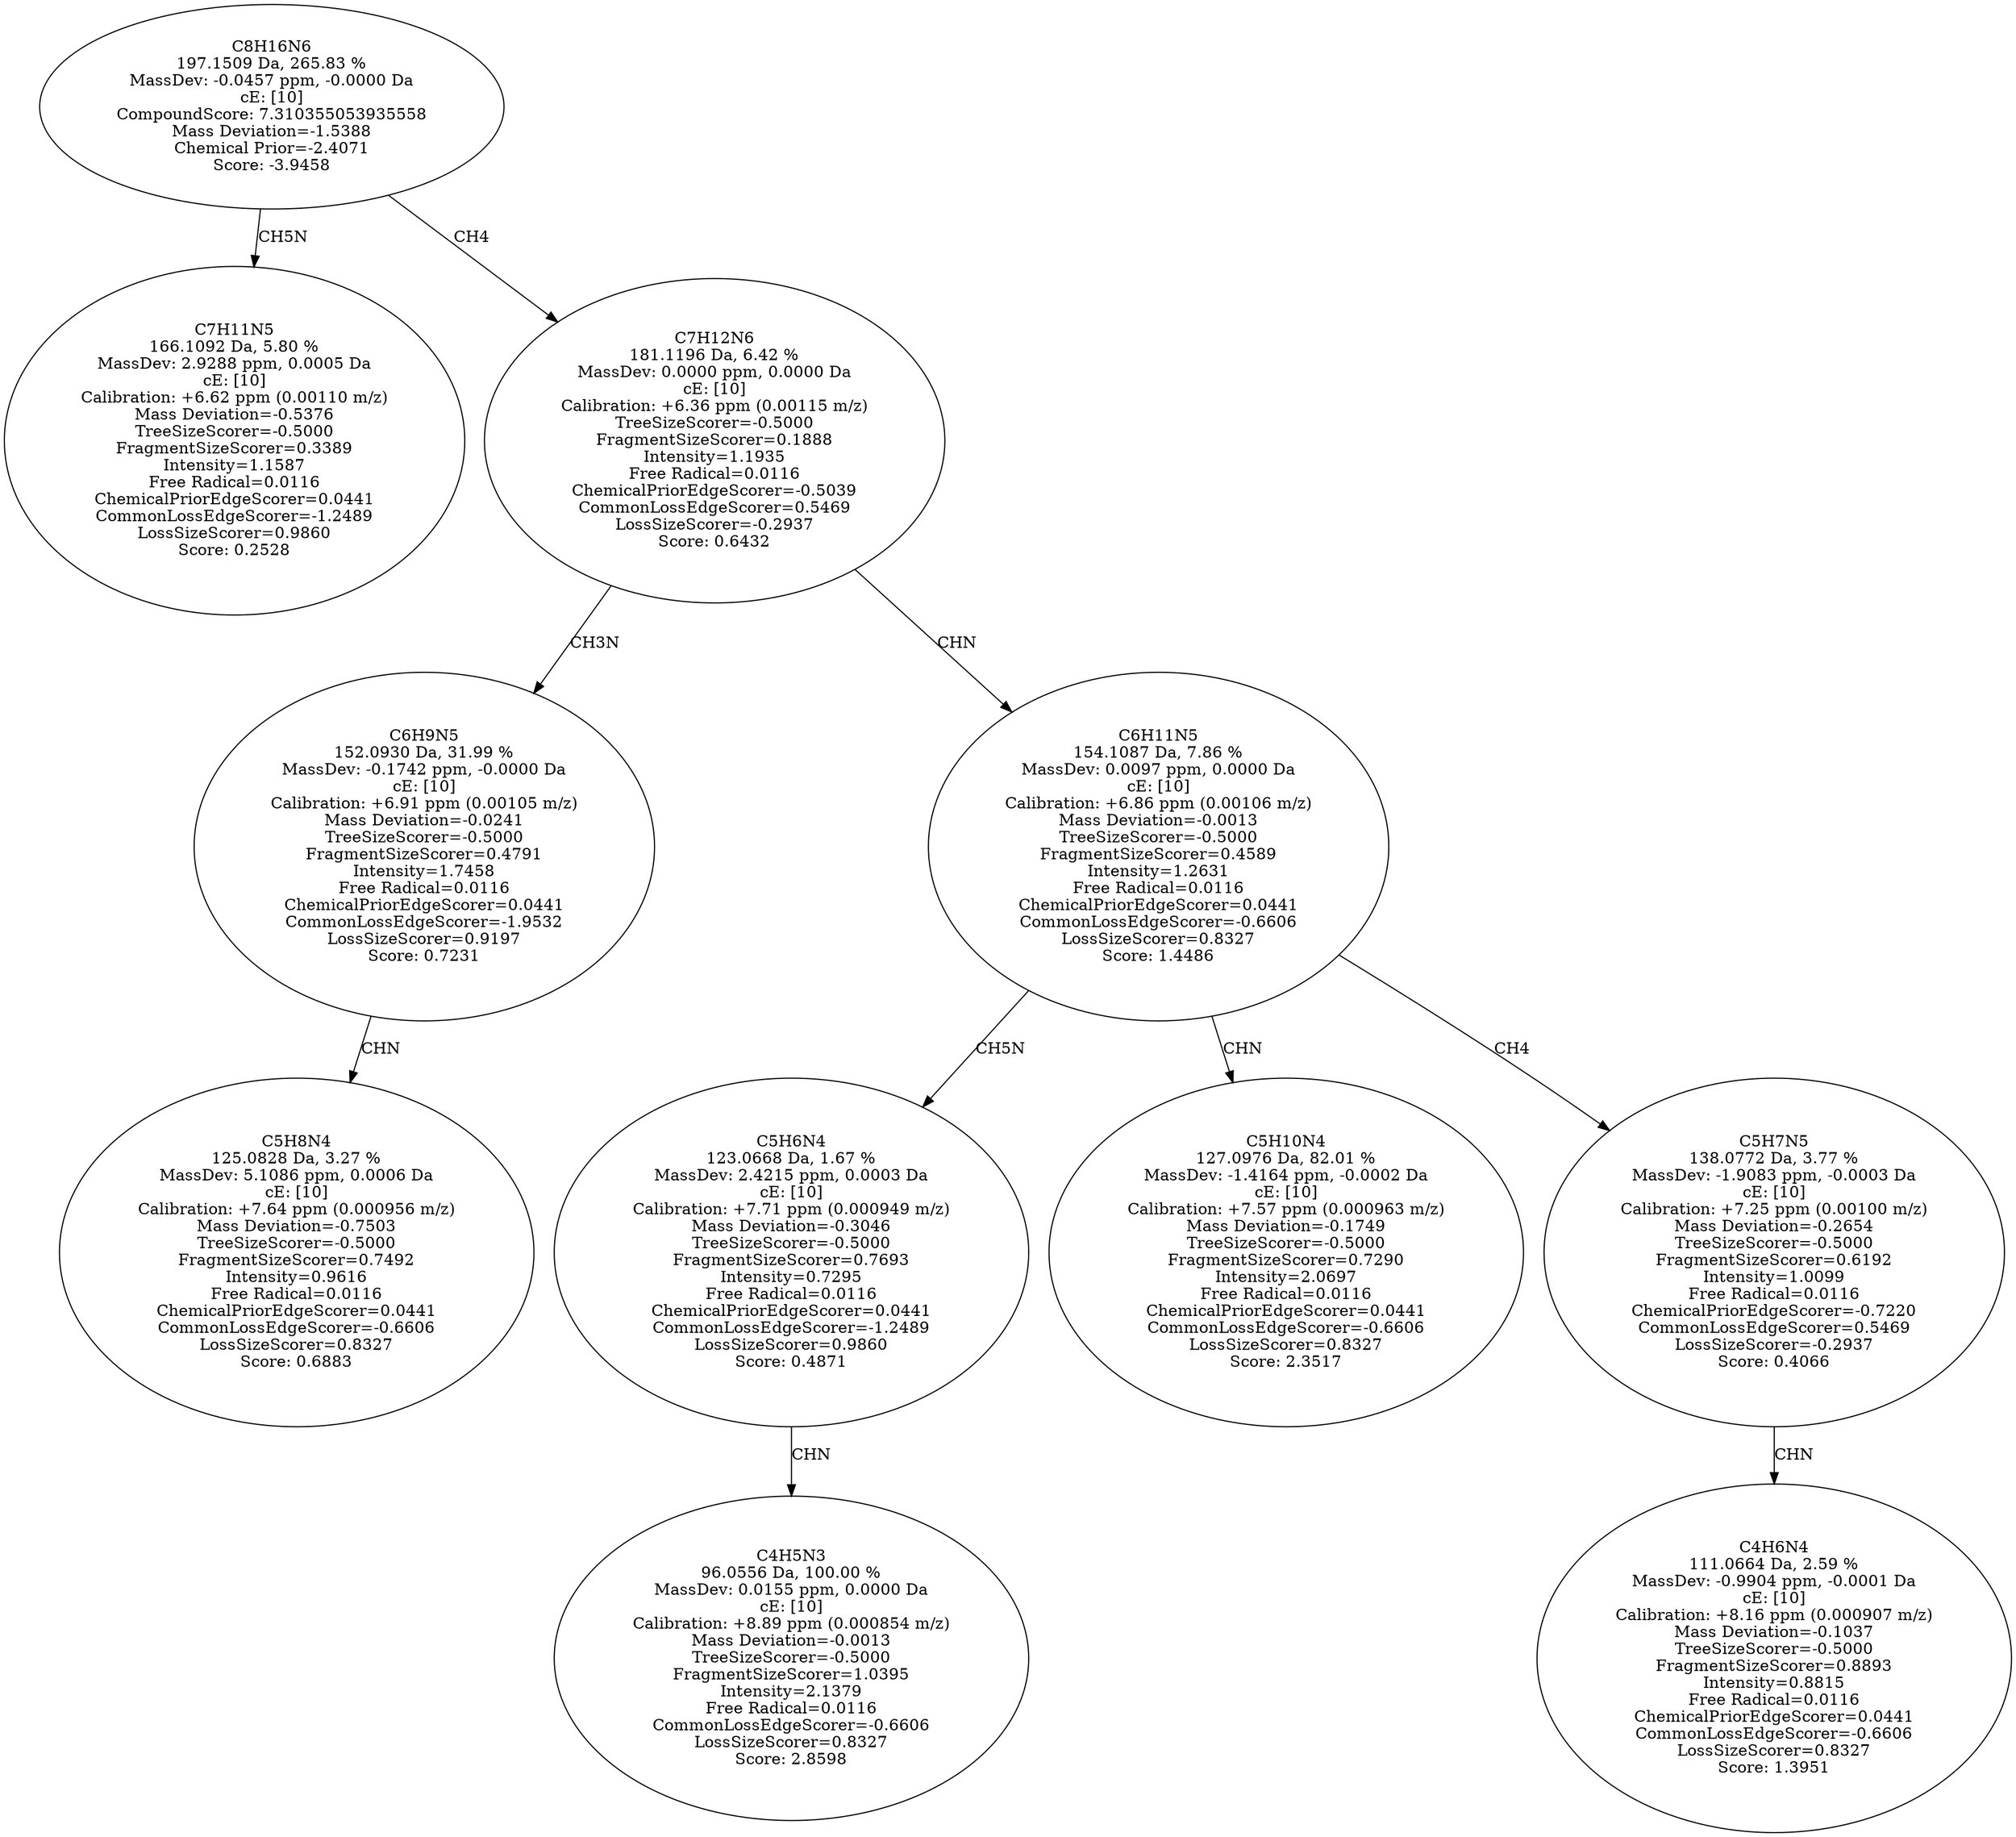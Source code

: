 strict digraph {
v1 [label="C7H11N5\n166.1092 Da, 5.80 %\nMassDev: 2.9288 ppm, 0.0005 Da\ncE: [10]\nCalibration: +6.62 ppm (0.00110 m/z)\nMass Deviation=-0.5376\nTreeSizeScorer=-0.5000\nFragmentSizeScorer=0.3389\nIntensity=1.1587\nFree Radical=0.0116\nChemicalPriorEdgeScorer=0.0441\nCommonLossEdgeScorer=-1.2489\nLossSizeScorer=0.9860\nScore: 0.2528"];
v2 [label="C5H8N4\n125.0828 Da, 3.27 %\nMassDev: 5.1086 ppm, 0.0006 Da\ncE: [10]\nCalibration: +7.64 ppm (0.000956 m/z)\nMass Deviation=-0.7503\nTreeSizeScorer=-0.5000\nFragmentSizeScorer=0.7492\nIntensity=0.9616\nFree Radical=0.0116\nChemicalPriorEdgeScorer=0.0441\nCommonLossEdgeScorer=-0.6606\nLossSizeScorer=0.8327\nScore: 0.6883"];
v3 [label="C6H9N5\n152.0930 Da, 31.99 %\nMassDev: -0.1742 ppm, -0.0000 Da\ncE: [10]\nCalibration: +6.91 ppm (0.00105 m/z)\nMass Deviation=-0.0241\nTreeSizeScorer=-0.5000\nFragmentSizeScorer=0.4791\nIntensity=1.7458\nFree Radical=0.0116\nChemicalPriorEdgeScorer=0.0441\nCommonLossEdgeScorer=-1.9532\nLossSizeScorer=0.9197\nScore: 0.7231"];
v4 [label="C4H5N3\n96.0556 Da, 100.00 %\nMassDev: 0.0155 ppm, 0.0000 Da\ncE: [10]\nCalibration: +8.89 ppm (0.000854 m/z)\nMass Deviation=-0.0013\nTreeSizeScorer=-0.5000\nFragmentSizeScorer=1.0395\nIntensity=2.1379\nFree Radical=0.0116\nCommonLossEdgeScorer=-0.6606\nLossSizeScorer=0.8327\nScore: 2.8598"];
v5 [label="C5H6N4\n123.0668 Da, 1.67 %\nMassDev: 2.4215 ppm, 0.0003 Da\ncE: [10]\nCalibration: +7.71 ppm (0.000949 m/z)\nMass Deviation=-0.3046\nTreeSizeScorer=-0.5000\nFragmentSizeScorer=0.7693\nIntensity=0.7295\nFree Radical=0.0116\nChemicalPriorEdgeScorer=0.0441\nCommonLossEdgeScorer=-1.2489\nLossSizeScorer=0.9860\nScore: 0.4871"];
v6 [label="C5H10N4\n127.0976 Da, 82.01 %\nMassDev: -1.4164 ppm, -0.0002 Da\ncE: [10]\nCalibration: +7.57 ppm (0.000963 m/z)\nMass Deviation=-0.1749\nTreeSizeScorer=-0.5000\nFragmentSizeScorer=0.7290\nIntensity=2.0697\nFree Radical=0.0116\nChemicalPriorEdgeScorer=0.0441\nCommonLossEdgeScorer=-0.6606\nLossSizeScorer=0.8327\nScore: 2.3517"];
v7 [label="C4H6N4\n111.0664 Da, 2.59 %\nMassDev: -0.9904 ppm, -0.0001 Da\ncE: [10]\nCalibration: +8.16 ppm (0.000907 m/z)\nMass Deviation=-0.1037\nTreeSizeScorer=-0.5000\nFragmentSizeScorer=0.8893\nIntensity=0.8815\nFree Radical=0.0116\nChemicalPriorEdgeScorer=0.0441\nCommonLossEdgeScorer=-0.6606\nLossSizeScorer=0.8327\nScore: 1.3951"];
v8 [label="C5H7N5\n138.0772 Da, 3.77 %\nMassDev: -1.9083 ppm, -0.0003 Da\ncE: [10]\nCalibration: +7.25 ppm (0.00100 m/z)\nMass Deviation=-0.2654\nTreeSizeScorer=-0.5000\nFragmentSizeScorer=0.6192\nIntensity=1.0099\nFree Radical=0.0116\nChemicalPriorEdgeScorer=-0.7220\nCommonLossEdgeScorer=0.5469\nLossSizeScorer=-0.2937\nScore: 0.4066"];
v9 [label="C6H11N5\n154.1087 Da, 7.86 %\nMassDev: 0.0097 ppm, 0.0000 Da\ncE: [10]\nCalibration: +6.86 ppm (0.00106 m/z)\nMass Deviation=-0.0013\nTreeSizeScorer=-0.5000\nFragmentSizeScorer=0.4589\nIntensity=1.2631\nFree Radical=0.0116\nChemicalPriorEdgeScorer=0.0441\nCommonLossEdgeScorer=-0.6606\nLossSizeScorer=0.8327\nScore: 1.4486"];
v10 [label="C7H12N6\n181.1196 Da, 6.42 %\nMassDev: 0.0000 ppm, 0.0000 Da\ncE: [10]\nCalibration: +6.36 ppm (0.00115 m/z)\nTreeSizeScorer=-0.5000\nFragmentSizeScorer=0.1888\nIntensity=1.1935\nFree Radical=0.0116\nChemicalPriorEdgeScorer=-0.5039\nCommonLossEdgeScorer=0.5469\nLossSizeScorer=-0.2937\nScore: 0.6432"];
v11 [label="C8H16N6\n197.1509 Da, 265.83 %\nMassDev: -0.0457 ppm, -0.0000 Da\ncE: [10]\nCompoundScore: 7.310355053935558\nMass Deviation=-1.5388\nChemical Prior=-2.4071\nScore: -3.9458"];
v11 -> v1 [label="CH5N"];
v3 -> v2 [label="CHN"];
v10 -> v3 [label="CH3N"];
v5 -> v4 [label="CHN"];
v9 -> v5 [label="CH5N"];
v9 -> v6 [label="CHN"];
v8 -> v7 [label="CHN"];
v9 -> v8 [label="CH4"];
v10 -> v9 [label="CHN"];
v11 -> v10 [label="CH4"];
}